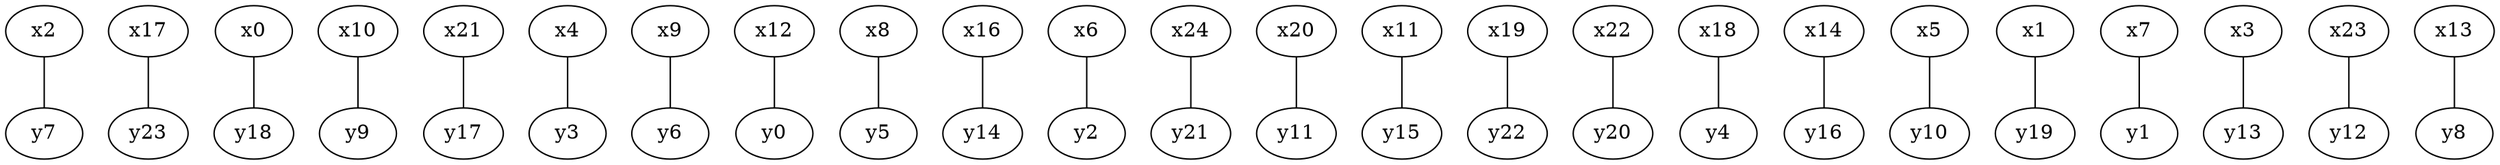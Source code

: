 strict graph "grafo_25_24" {

	 "y7";
	 "x2";
	 "y23";
	 "x17";
	 "y18";
	 "x0";
	 "y9";
	 "x10";
	 "y17";
	 "x21";
	 "y3";
	 "x4";
	 "y6";
	 "x9";
	 "y0";
	 "x12";
	 "y5";
	 "x8";
	 "y14";
	 "x16";
	 "y2";
	 "x6";
	 "y21";
	 "x24";
	 "y11";
	 "x20";
	 "y15";
	 "x11";
	 "y22";
	 "x19";
	 "y20";
	 "x22";
	 "y4";
	 "x18";
	 "y16";
	 "x14";
	 "y10";
	 "x5";
	 "y19";
	 "x1";
	 "y1";
	 "x7";
	 "y13";
	 "x3";
	 "y12";
	 "x23";
	 "y8";
	 "x13";

	"x13" -- "y8";
	"x23" -- "y12";
	"x3" -- "y13";
	"x7" -- "y1";
	"x1" -- "y19";
	"x5" -- "y10";
	"x14" -- "y16";
	"x18" -- "y4";
	"x22" -- "y20";
	"x19" -- "y22";
	"x11" -- "y15";
	"x20" -- "y11";
	"x24" -- "y21";
	"x6" -- "y2";
	"x16" -- "y14";
	"x8" -- "y5";
	"x12" -- "y0";
	"x9" -- "y6";
	"x4" -- "y3";
	"x21" -- "y17";
	"x10" -- "y9";
	"x0" -- "y18";
	"x17" -- "y23";
	"x2" -- "y7";

}
